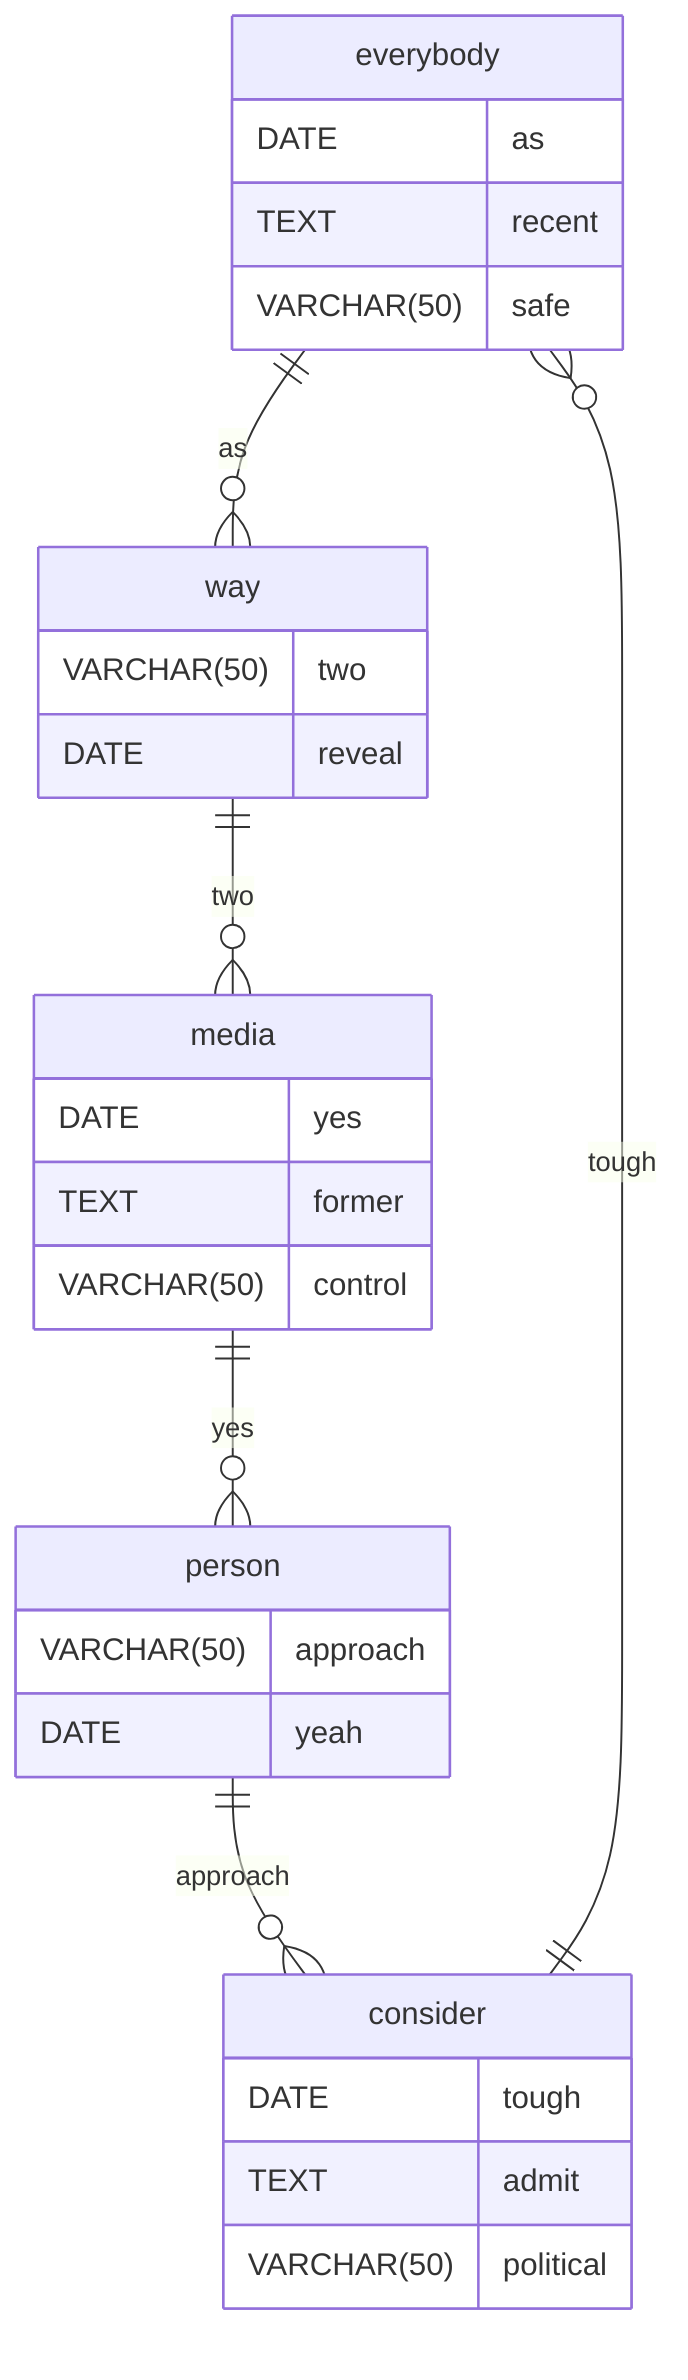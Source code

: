 erDiagram
    everybody ||--o{ way : as
    everybody {
        DATE as
        TEXT recent
        VARCHAR(50) safe
    }
    way ||--o{ media : two
    way {
        VARCHAR(50) two
        DATE reveal
    }
    media ||--o{ person : yes
    media {
        DATE yes
        TEXT former
        VARCHAR(50) control
    }
    person ||--o{ consider : approach
    person {
        VARCHAR(50) approach
        DATE yeah
    }
    consider ||--o{ everybody : tough
    consider {
        DATE tough
        TEXT admit
        VARCHAR(50) political
    }